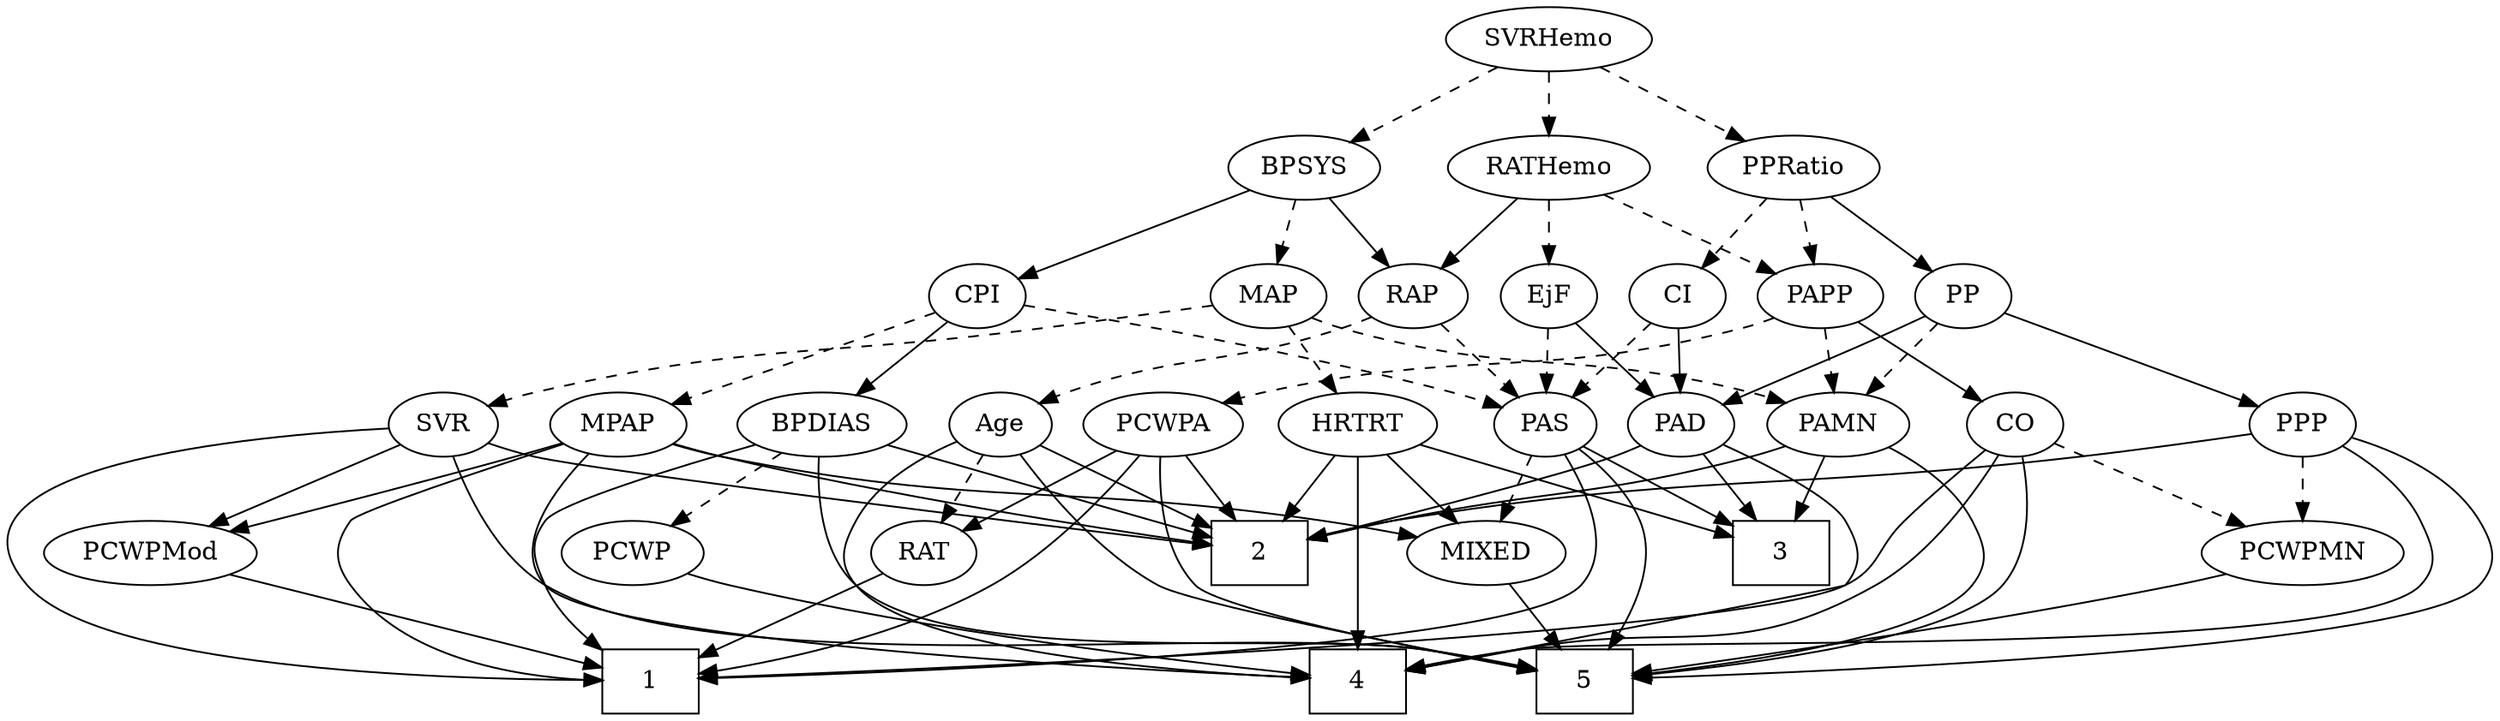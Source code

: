strict digraph {
	graph [bb="0,0,1338.7,396"];
	node [label="\N"];
	1	[height=0.5,
		pos="337.51,18",
		shape=box,
		width=0.75];
	2	[height=0.5,
		pos="670.51,90",
		shape=box,
		width=0.75];
	3	[height=0.5,
		pos="954.51,90",
		shape=box,
		width=0.75];
	4	[height=0.5,
		pos="725.51,18",
		shape=box,
		width=0.75];
	5	[height=0.5,
		pos="848.51,18",
		shape=box,
		width=0.75];
	Age	[height=0.5,
		pos="533.51,162",
		width=0.75];
	Age -> 2	[pos="e,643.35,104.87 554.31,150.37 575.51,139.54 608.81,122.52 634.34,109.48",
		style=solid];
	Age -> 4	[pos="e,698.41,19.971 509.57,153.46 489.26,145.65 461.42,131.27 448.51,108 440.74,94.01 438.31,84.331 448.51,72 478.49,35.733 619.61,24.048 \
688.07,20.477",
		style=solid];
	Age -> 5	[pos="e,821.1,24.245 543.44,145.09 556.96,124.84 583.1,90.302 614.51,72 631.39,62.163 749.24,38.271 810.98,26.214",
		style=solid];
	RAT	[height=0.5,
		pos="484.51,90",
		width=0.75827];
	Age -> RAT	[pos="e,495.69,106.98 522.63,145.46 516.44,136.62 508.54,125.34 501.54,115.34",
		style=dashed];
	EjF	[height=0.5,
		pos="830.51,234",
		width=0.75];
	PAD	[height=0.5,
		pos="903.51,162",
		width=0.79437];
	EjF -> PAD	[pos="e,888.5,177.38 845.28,218.83 855.6,208.94 869.56,195.55 881.23,184.36",
		style=solid];
	PAS	[height=0.5,
		pos="829.51,162",
		width=0.75];
	EjF -> PAS	[pos="e,829.75,180.1 830.26,215.7 830.15,207.98 830.02,198.71 829.89,190.11",
		style=dashed];
	RAP	[height=0.5,
		pos="757.51,234",
		width=0.77632];
	RAP -> Age	[pos="e,554.14,173.64 736.11,222 731.38,219.82 726.33,217.69 721.51,216 655.98,193.05 635.03,202.95 569.51,180 567.6,179.33 565.65,178.59 \
563.71,177.81",
		style=dashed];
	RAP -> PAS	[pos="e,814.61,177.49 772.42,218.5 782.46,208.73 795.88,195.69 807.19,184.7",
		style=dashed];
	MIXED	[height=0.5,
		pos="793.51,90",
		width=1.1193];
	MIXED -> 5	[pos="e,835.05,36.124 806.26,72.765 812.94,64.268 821.26,53.677 828.75,44.146",
		style=solid];
	MPAP	[height=0.5,
		pos="321.51,162",
		width=0.97491];
	MPAP -> 1	[pos="e,310.48,18.873 291.7,152.18 251.05,139.86 182.43,117.88 175.51,108 166.32,94.897 166.11,84.954 175.51,72 203.85,32.91 261.87,22.119 \
300.22,19.433",
		style=solid];
	MPAP -> 2	[pos="e,643.33,94.908 350.34,151.73 359.3,149.03 369.27,146.21 378.51,144 469.13,122.33 577.43,104.83 633.21,96.419",
		style=solid];
	MPAP -> 4	[pos="e,698.28,20.211 306,145.5 288.67,126.31 265.41,93.532 284.51,72 311.16,41.948 586.6,25.704 688.16,20.7",
		style=solid];
	MPAP -> MIXED	[pos="e,758.07,98.622 349.95,151.42 359,148.67 369.09,145.9 378.51,144 522.25,114.92 561.52,130.08 706.51,108 720.08,105.93 734.77,103.24 \
748.14,100.61",
		style=solid];
	PCWPMod	[height=0.5,
		pos="71.505,90",
		width=1.4443];
	MPAP -> PCWPMod	[pos="e,111.5,101.71 291.96,152.05 283.14,149.42 273.44,146.56 264.51,144 216.06,130.12 160.55,114.96 121.54,104.42",
		style=solid];
	BPSYS	[height=0.5,
		pos="703.51,306",
		width=1.0471];
	BPSYS -> RAP	[pos="e,745.42,250.67 716.03,288.76 722.94,279.8 731.65,268.51 739.3,258.59",
		style=solid];
	CPI	[height=0.5,
		pos="518.51,234",
		width=0.75];
	BPSYS -> CPI	[pos="e,541.48,243.69 675,294.22 641.61,281.58 586.39,260.69 551.26,247.39",
		style=solid];
	MAP	[height=0.5,
		pos="681.51,234",
		width=0.84854];
	BPSYS -> MAP	[pos="e,686.78,251.79 698.18,288.05 695.67,280.06 692.61,270.33 689.8,261.4",
		style=dashed];
	PAD -> 2	[pos="e,697.72,96.986 881.24,150.35 876.13,148.1 870.68,145.85 865.51,144 811.56,124.73 747.1,108.48 707.48,99.238",
		style=solid];
	PAD -> 3	[pos="e,941.78,108.46 914.82,145.46 921,136.99 928.8,126.29 935.84,116.61",
		style=solid];
	PAD -> 4	[pos="e,752.75,24.334 925.96,150.49 949.28,139.06 983.36,120.72 990.51,108 998.34,94.05 1000.6,84.373 990.51,72 989.6,70.892 835.7,40.601 \
762.88,26.319",
		style=solid];
	CO	[height=0.5,
		pos="1085.5,162",
		width=0.75];
	CO -> 1	[pos="e,364.81,20.042 1068.7,147.58 1056,137.17 1038.2,122.17 1023.5,108 1007.9,92.92 1010,81.537 990.51,72 935.16,44.93 505.77,25.718 \
375.11,20.452",
		style=solid];
	CO -> 4	[pos="e,752.53,24.356 1076.2,144.89 1063.4,124.43 1038.6,89.666 1007.5,72 930.89,28.449 899.09,52.451 812.51,36 796.17,32.896 778.12,29.383 \
762.72,26.36",
		style=solid];
	CO -> 5	[pos="e,875.74,21.316 1089.6,144.02 1093.2,124.27 1095.6,91.84 1078.5,72 1053.7,43.233 944.23,28.337 885.7,22.308",
		style=solid];
	PCWPMN	[height=0.5,
		pos="1239.5,90",
		width=1.3902];
	CO -> PCWPMN	[pos="e,1209.7,104.55 1107.2,151.12 1131.4,140.14 1170.9,122.17 1200.5,108.74",
		style=dashed];
	PAS -> 1	[pos="e,364.76,19.775 838.59,144.99 848.43,125.27 860.48,91.958 842.51,72 811.29,37.335 486.44,23.76 374.88,20.099",
		style=solid];
	PAS -> 3	[pos="e,927.48,106.14 849.59,149.75 868.15,139.36 896.16,123.67 918.57,111.12",
		style=solid];
	PAS -> 5	[pos="e,860.45,36.275 846.07,147.64 856.72,137.92 869.62,123.75 875.51,108 883.3,87.133 874.85,62.91 865.4,45.009",
		style=solid];
	PAS -> MIXED	[pos="e,802.06,107.63 821.16,144.76 816.86,136.4 811.51,126.02 806.67,116.61",
		style=dashed];
	PAMN	[height=0.5,
		pos="986.51,162",
		width=1.011];
	PAMN -> 2	[pos="e,697.85,97.592 959.16,149.77 953.39,147.66 947.3,145.61 941.51,144 855.75,120.18 831.68,125.97 744.51,108 732.52,105.53 719.5,102.62 \
707.77,99.906",
		style=solid];
	PAMN -> 3	[pos="e,962.4,108.28 978.76,144.05 975.12,136.09 970.69,126.41 966.62,117.51",
		style=solid];
	PAMN -> 5	[pos="e,875.53,21.651 1013.5,149.86 1030.7,141.21 1051.5,127.4 1061.5,108 1068.9,93.792 1071.4,84.606 1061.5,72 1040.1,44.57 940.72,29.296 \
885.6,22.799",
		style=solid];
	RATHemo	[height=0.5,
		pos="830.51,306",
		width=1.3721];
	RATHemo -> EjF	[pos="e,830.51,252.1 830.51,287.7 830.51,279.98 830.51,270.71 830.51,262.11",
		style=dashed];
	RATHemo -> RAP	[pos="e,772.37,249.25 813.57,288.76 803.54,279.14 790.71,266.84 779.85,256.43",
		style=solid];
	PAPP	[height=0.5,
		pos="979.51,234",
		width=0.88464];
	RATHemo -> PAPP	[pos="e,955.89,246.1 859.59,291.34 884.63,279.57 920.74,262.61 946.79,250.37",
		style=dashed];
	CPI -> MPAP	[pos="e,349.6,172.98 495.13,224.7 461.52,212.75 399.17,190.6 359.05,176.34",
		style=dashed];
	CPI -> PAS	[pos="e,805.82,170.86 544.49,228.47 590.96,220.18 691.21,201.44 774.51,180 781.46,178.21 788.85,176.08 795.88,173.95",
		style=dashed];
	BPDIAS	[height=0.5,
		pos="429.51,162",
		width=1.1735];
	CPI -> BPDIAS	[pos="e,448.64,178.05 501.76,219.83 489.14,209.9 471.54,196.06 456.88,184.53",
		style=solid];
	RAT -> 1	[pos="e,364.53,31.871 462.81,78.671 439.35,67.498 401.56,49.501 373.6,36.189",
		style=solid];
	SVR	[height=0.5,
		pos="227.51,162",
		width=0.77632];
	SVR -> 1	[pos="e,310.39,19.099 199.68,159.45 129.78,154.58 -43.857,135.88 10.505,72 47.349,28.704 222.31,20.671 300.09,19.258",
		style=solid];
	SVR -> 2	[pos="e,643.27,93.977 250.89,152 259.19,149.09 268.67,146.08 277.51,144 344.83,128.17 548.53,104.55 633.09,95.108",
		style=solid];
	SVR -> 5	[pos="e,821.21,25.189 233,144.13 240.8,123.2 257.25,88.273 284.51,72 375.78,17.507 656.16,50.218 761.51,36 777.86,33.792 795.78,30.451 \
811.09,27.313",
		style=solid];
	SVR -> PCWPMod	[pos="e,101.85,104.62 205.15,150.97 180.68,139.99 140.94,122.16 111.14,108.79",
		style=solid];
	PCWPMod -> 1	[pos="e,310.46,26.117 111.62,78.445 162.94,64.938 251.13,41.73 300.77,28.666",
		style=solid];
	PCWPA	[height=0.5,
		pos="620.51,162",
		width=1.1555];
	PCWPA -> 1	[pos="e,364.7,22.994 606.57,144.78 588.61,124.86 555.5,91.326 520.51,72 473.79,46.202 413.28,31.871 374.91,24.799",
		style=solid];
	PCWPA -> 2	[pos="e,658.04,108.45 632.35,144.41 638.28,136.12 645.58,125.89 652.21,116.62",
		style=solid];
	PCWPA -> 5	[pos="e,821.09,24.947 618.07,143.9 616.26,124.03 616.64,91.485 634.51,72 640.54,65.416 751.59,40.246 811.28,27.102",
		style=solid];
	PCWPA -> RAT	[pos="e,505.41,101.76 594.6,147.67 571.74,135.9 538.42,118.75 514.43,106.4",
		style=solid];
	PCWPMN -> 5	[pos="e,875.81,22.494 1201.4,78.22 1192.9,76.003 1183.9,73.799 1175.5,72 1071.3,49.771 946.64,31.956 885.72,23.81",
		style=solid];
	SVRHemo	[height=0.5,
		pos="830.51,378",
		width=1.3902];
	SVRHemo -> BPSYS	[pos="e,727.22,320.07 804.19,362.5 784.44,351.61 757.29,336.65 736.16,325",
		style=dashed];
	SVRHemo -> RATHemo	[pos="e,830.51,324.1 830.51,359.7 830.51,351.98 830.51,342.71 830.51,334.11",
		style=dashed];
	PPRatio	[height=0.5,
		pos="958.51,306",
		width=1.1013];
	SVRHemo -> PPRatio	[pos="e,934.06,320.37 856.72,362.67 876.47,351.86 903.7,336.97 925.03,325.31",
		style=dashed];
	BPDIAS -> 1	[pos="e,314.95,36.192 395.76,150.89 355.03,138.36 291.15,117.5 284.51,108 269.68,86.792 288.26,61.305 307.39,43.052",
		style=solid];
	BPDIAS -> 2	[pos="e,643.37,98.882 463.52,151.12 508.49,138.06 587.42,115.13 633.73,101.68",
		style=solid];
	BPDIAS -> 5	[pos="e,821.17,24.912 427.77,143.73 426.77,123.38 428.62,90.061 448.51,72 500.33,24.92 692.32,46.722 761.51,36 777.82,33.472 795.73,30.079 \
811.04,26.989",
		style=solid];
	PCWP	[height=0.5,
		pos="328.51,90",
		width=0.97491];
	BPDIAS -> PCWP	[pos="e,348.52,104.87 408.09,146.15 393.23,135.86 373.29,122.04 357.08,110.81",
		style=dashed];
	MAP -> PAMN	[pos="e,959.18,174.31 704.25,221.96 709.5,219.73 715.12,217.59 720.51,216 815.97,187.9 845.37,205.71 941.51,180 944.14,179.3 946.83,178.5 \
949.52,177.63",
		style=dashed];
	MAP -> SVR	[pos="e,250.88,172.02 652,229.02 626.26,225.55 587.92,220.41 554.51,216 431.42,199.76 398.42,208.12 277.51,180 271.98,178.72 266.2,177.06 \
260.62,175.28",
		style=dashed];
	HRTRT	[height=0.5,
		pos="725.51,162",
		width=1.1013];
	MAP -> HRTRT	[pos="e,715.05,179.63 691.71,216.76 697.02,208.32 703.63,197.8 709.59,188.31",
		style=dashed];
	PP	[height=0.5,
		pos="1056.5,234",
		width=0.75];
	PP -> PAD	[pos="e,926.42,173.25 1035.2,222.88 1030.4,220.6 1025.3,218.21 1020.5,216 991.87,202.75 959.14,187.96 935.6,177.37",
		style=solid];
	PP -> PAMN	[pos="e,1002,178.46 1042,218.5 1032.5,209 1019.9,196.38 1009.1,185.58",
		style=dashed];
	PPP	[height=0.5,
		pos="1239.5,162",
		width=0.75];
	PP -> PPP	[pos="e,1216.7,171.72 1079.3,224.28 1111.5,211.98 1170.2,189.49 1207,175.45",
		style=solid];
	PPP -> 2	[pos="e,697.75,98.155 1213.3,156.86 1189.4,153.17 1153.2,147.79 1121.5,144 954.38,123.99 910.66,134.9 744.51,108 732.43,106.04 719.38,\
103.27 707.66,100.53",
		style=solid];
	PPP -> 4	[pos="e,752.8,25.199 1258,148.59 1282.8,130.52 1321.2,96.451 1298.5,72 1261.7,32.323 866.17,43.205 812.51,36 796.15,33.804 778.22,30.464 \
762.92,27.324",
		style=solid];
	PPP -> 5	[pos="e,875.58,19.906 1264.1,154.45 1286.1,147.13 1317.1,132.9 1331.5,108 1339.5,94.147 1342.2,83.915 1331.5,72 1301.8,38.905 993.73,24.382 \
885.69,20.281",
		style=solid];
	PPP -> PCWPMN	[pos="e,1239.5,108.1 1239.5,143.7 1239.5,135.98 1239.5,126.71 1239.5,118.11",
		style=dashed];
	PPRatio -> PP	[pos="e,1038.5,247.84 978.81,290.5 993.66,279.89 1013.9,265.4 1030.1,253.88",
		style=solid];
	CI	[height=0.5,
		pos="902.51,234",
		width=0.75];
	PPRatio -> CI	[pos="e,914.66,250.19 945.52,288.76 938.25,279.68 929.06,268.19 921.05,258.18",
		style=dashed];
	PPRatio -> PAPP	[pos="e,974.47,251.79 963.59,288.05 965.99,280.06 968.91,270.33 971.59,261.4",
		style=dashed];
	PCWP -> 4	[pos="e,698.1,21.454 355.71,78.573 362.73,76.155 370.34,73.773 377.51,72 488.77,44.471 623.8,28.831 688.04,22.436",
		style=solid];
	CI -> PAD	[pos="e,903.26,180.1 902.75,215.7 902.86,207.98 902.99,198.71 903.12,190.11",
		style=solid];
	CI -> PAS	[pos="e,844.26,177.14 887.73,218.83 877.34,208.87 863.26,195.37 851.55,184.14",
		style=dashed];
	PAPP -> CO	[pos="e,1067.1,175.17 999.44,219.83 1016.1,208.81 1040.1,192.96 1058.5,180.81",
		style=solid];
	PAPP -> PAMN	[pos="e,984.79,180.1 981.24,215.7 982.01,207.98 982.93,198.71 983.79,190.11",
		style=dashed];
	PAPP -> PCWPA	[pos="e,652.55,173.68 955.58,221.88 950.07,219.65 944.16,217.53 938.51,216 825.06,185.24 791.32,205.15 676.51,180 671.85,178.98 667.02,\
177.76 662.24,176.46",
		style=dashed];
	HRTRT -> 2	[pos="e,683.96,108.12 712.75,144.76 706.07,136.27 697.75,125.68 690.26,116.15",
		style=solid];
	HRTRT -> 3	[pos="e,927.22,99.339 757.35,151.27 799.3,138.44 872.97,115.92 917.4,102.34",
		style=solid];
	HRTRT -> 4	[pos="e,725.51,36.189 725.51,143.87 725.51,119.67 725.51,75.211 725.51,46.393",
		style=solid];
	HRTRT -> MIXED	[pos="e,778.14,106.82 740.94,145.12 749.8,135.99 761.1,124.36 770.95,114.22",
		style=solid];
}
